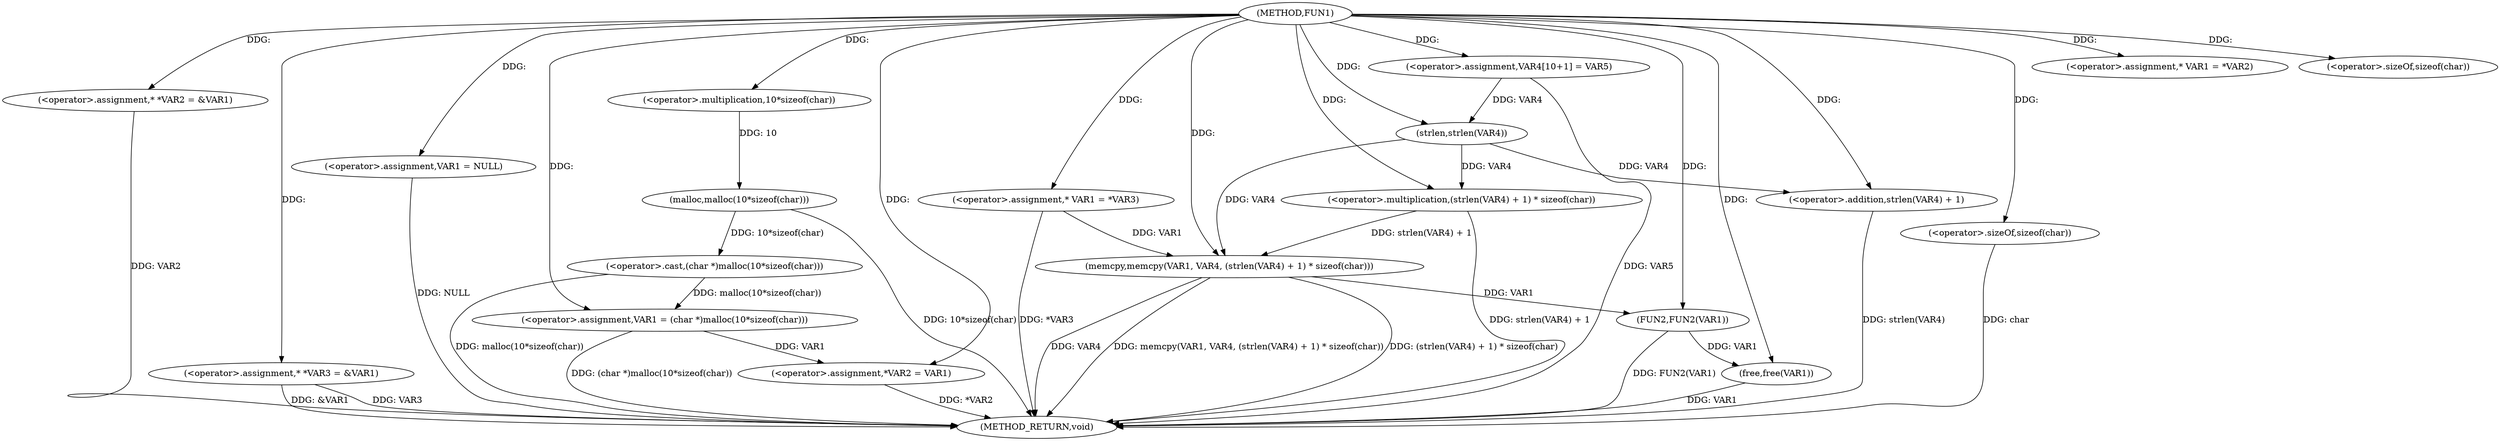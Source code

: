 digraph FUN1 {  
"1000100" [label = "(METHOD,FUN1)" ]
"1000160" [label = "(METHOD_RETURN,void)" ]
"1000104" [label = "(<operator>.assignment,* *VAR2 = &VAR1)" ]
"1000109" [label = "(<operator>.assignment,* *VAR3 = &VAR1)" ]
"1000113" [label = "(<operator>.assignment,VAR1 = NULL)" ]
"1000118" [label = "(<operator>.assignment,* VAR1 = *VAR2)" ]
"1000122" [label = "(<operator>.assignment,VAR1 = (char *)malloc(10*sizeof(char)))" ]
"1000124" [label = "(<operator>.cast,(char *)malloc(10*sizeof(char)))" ]
"1000126" [label = "(malloc,malloc(10*sizeof(char)))" ]
"1000127" [label = "(<operator>.multiplication,10*sizeof(char))" ]
"1000129" [label = "(<operator>.sizeOf,sizeof(char))" ]
"1000131" [label = "(<operator>.assignment,*VAR2 = VAR1)" ]
"1000137" [label = "(<operator>.assignment,* VAR1 = *VAR3)" ]
"1000143" [label = "(<operator>.assignment,VAR4[10+1] = VAR5)" ]
"1000146" [label = "(memcpy,memcpy(VAR1, VAR4, (strlen(VAR4) + 1) * sizeof(char)))" ]
"1000149" [label = "(<operator>.multiplication,(strlen(VAR4) + 1) * sizeof(char))" ]
"1000150" [label = "(<operator>.addition,strlen(VAR4) + 1)" ]
"1000151" [label = "(strlen,strlen(VAR4))" ]
"1000154" [label = "(<operator>.sizeOf,sizeof(char))" ]
"1000156" [label = "(FUN2,FUN2(VAR1))" ]
"1000158" [label = "(free,free(VAR1))" ]
  "1000158" -> "1000160"  [ label = "DDG: VAR1"] 
  "1000124" -> "1000160"  [ label = "DDG: malloc(10*sizeof(char))"] 
  "1000150" -> "1000160"  [ label = "DDG: strlen(VAR4)"] 
  "1000104" -> "1000160"  [ label = "DDG: VAR2"] 
  "1000113" -> "1000160"  [ label = "DDG: NULL"] 
  "1000126" -> "1000160"  [ label = "DDG: 10*sizeof(char)"] 
  "1000149" -> "1000160"  [ label = "DDG: strlen(VAR4) + 1"] 
  "1000156" -> "1000160"  [ label = "DDG: FUN2(VAR1)"] 
  "1000146" -> "1000160"  [ label = "DDG: memcpy(VAR1, VAR4, (strlen(VAR4) + 1) * sizeof(char))"] 
  "1000109" -> "1000160"  [ label = "DDG: &VAR1"] 
  "1000131" -> "1000160"  [ label = "DDG: *VAR2"] 
  "1000137" -> "1000160"  [ label = "DDG: *VAR3"] 
  "1000154" -> "1000160"  [ label = "DDG: char"] 
  "1000146" -> "1000160"  [ label = "DDG: (strlen(VAR4) + 1) * sizeof(char)"] 
  "1000146" -> "1000160"  [ label = "DDG: VAR4"] 
  "1000109" -> "1000160"  [ label = "DDG: VAR3"] 
  "1000143" -> "1000160"  [ label = "DDG: VAR5"] 
  "1000122" -> "1000160"  [ label = "DDG: (char *)malloc(10*sizeof(char))"] 
  "1000100" -> "1000104"  [ label = "DDG: "] 
  "1000100" -> "1000109"  [ label = "DDG: "] 
  "1000100" -> "1000113"  [ label = "DDG: "] 
  "1000100" -> "1000118"  [ label = "DDG: "] 
  "1000124" -> "1000122"  [ label = "DDG: malloc(10*sizeof(char))"] 
  "1000100" -> "1000122"  [ label = "DDG: "] 
  "1000126" -> "1000124"  [ label = "DDG: 10*sizeof(char)"] 
  "1000127" -> "1000126"  [ label = "DDG: 10"] 
  "1000100" -> "1000127"  [ label = "DDG: "] 
  "1000100" -> "1000129"  [ label = "DDG: "] 
  "1000122" -> "1000131"  [ label = "DDG: VAR1"] 
  "1000100" -> "1000131"  [ label = "DDG: "] 
  "1000100" -> "1000137"  [ label = "DDG: "] 
  "1000100" -> "1000143"  [ label = "DDG: "] 
  "1000137" -> "1000146"  [ label = "DDG: VAR1"] 
  "1000100" -> "1000146"  [ label = "DDG: "] 
  "1000151" -> "1000146"  [ label = "DDG: VAR4"] 
  "1000149" -> "1000146"  [ label = "DDG: strlen(VAR4) + 1"] 
  "1000151" -> "1000149"  [ label = "DDG: VAR4"] 
  "1000100" -> "1000149"  [ label = "DDG: "] 
  "1000151" -> "1000150"  [ label = "DDG: VAR4"] 
  "1000143" -> "1000151"  [ label = "DDG: VAR4"] 
  "1000100" -> "1000151"  [ label = "DDG: "] 
  "1000100" -> "1000150"  [ label = "DDG: "] 
  "1000100" -> "1000154"  [ label = "DDG: "] 
  "1000146" -> "1000156"  [ label = "DDG: VAR1"] 
  "1000100" -> "1000156"  [ label = "DDG: "] 
  "1000156" -> "1000158"  [ label = "DDG: VAR1"] 
  "1000100" -> "1000158"  [ label = "DDG: "] 
}
